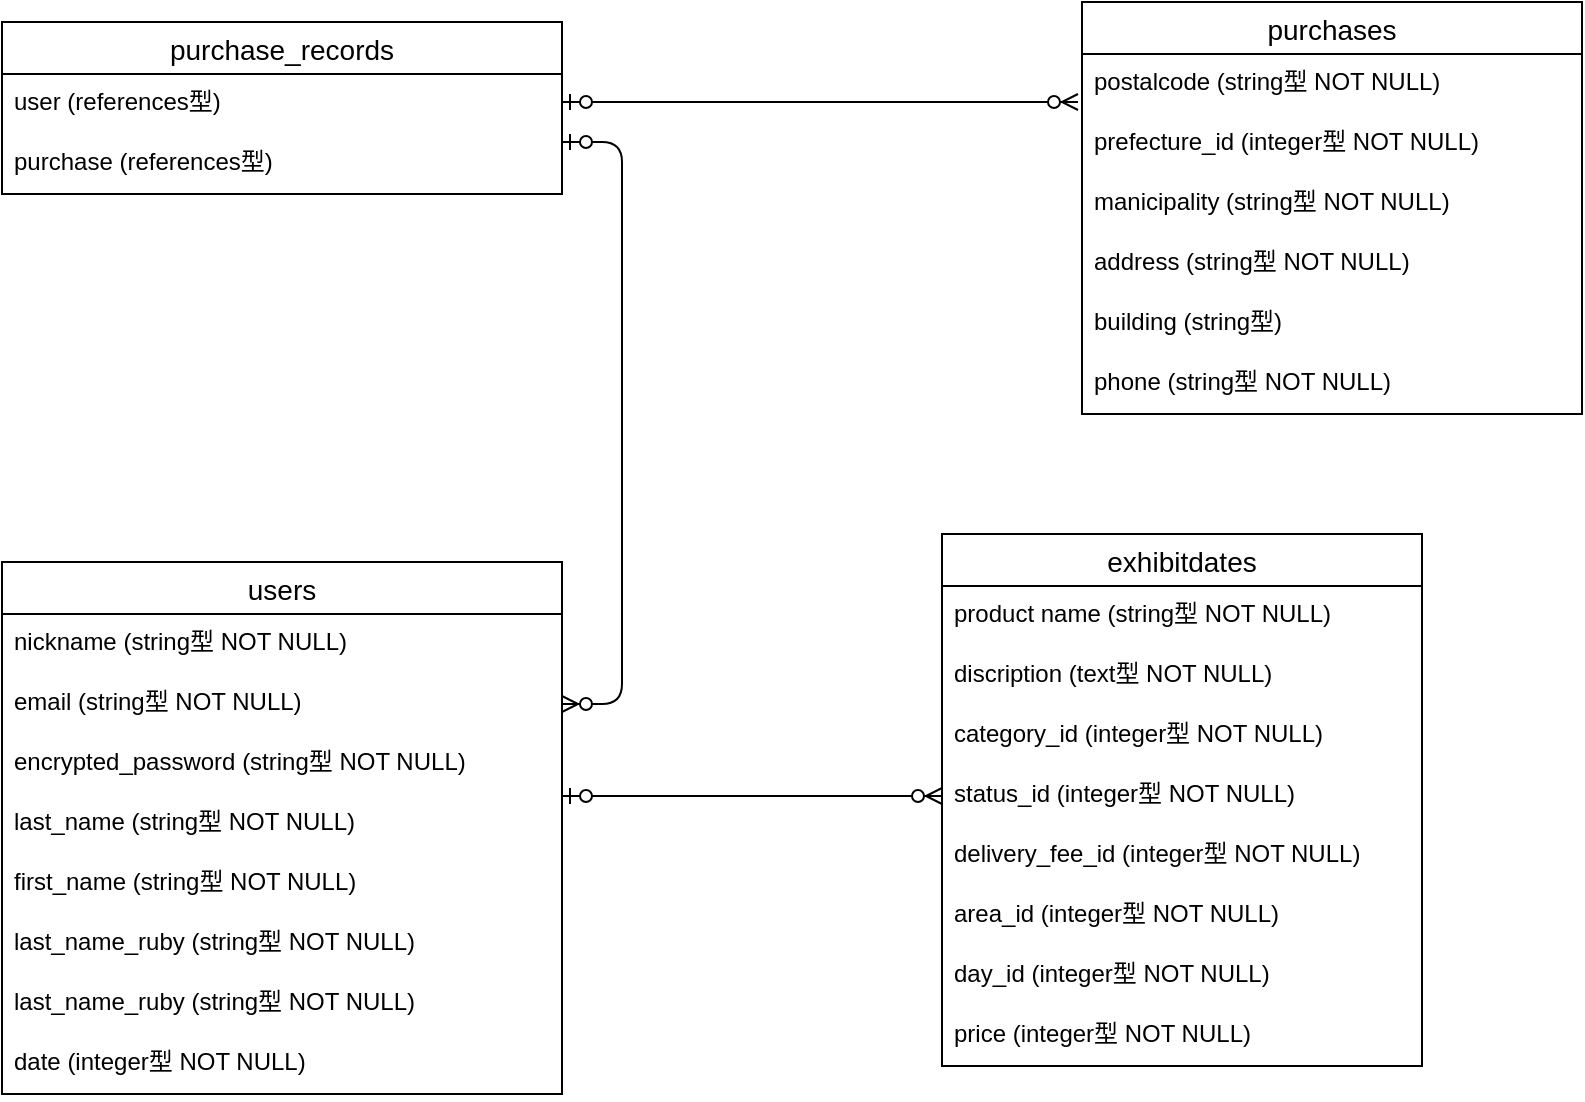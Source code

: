 <mxfile version="13.10.0" type="embed">
    <diagram id="SMdzAueSV4XpBwdWRXLP" name="Page-1">
        <mxGraphModel dx="326" dy="565" grid="1" gridSize="10" guides="1" tooltips="1" connect="1" arrows="1" fold="1" page="1" pageScale="1" pageWidth="827" pageHeight="1169" math="0" shadow="0">
            <root>
                <mxCell id="0"/>
                <mxCell id="1" parent="0"/>
                <mxCell id="dbbhQ2RB2L2WX2T_73J1-14" value="users" style="swimlane;fontStyle=0;childLayout=stackLayout;horizontal=1;startSize=26;horizontalStack=0;resizeParent=1;resizeParentMax=0;resizeLast=0;collapsible=1;marginBottom=0;align=center;fontSize=14;" parent="1" vertex="1">
                    <mxGeometry x="20" y="300" width="280" height="266" as="geometry">
                        <mxRectangle x="100" y="110" width="50" height="26" as="alternateBounds"/>
                    </mxGeometry>
                </mxCell>
                <mxCell id="13" value="nickname (string型 NOT NULL)" style="text;strokeColor=none;fillColor=none;spacingLeft=4;spacingRight=4;overflow=hidden;rotatable=0;points=[[0,0.5],[1,0.5]];portConstraint=eastwest;fontSize=12;" parent="dbbhQ2RB2L2WX2T_73J1-14" vertex="1">
                    <mxGeometry y="26" width="280" height="30" as="geometry"/>
                </mxCell>
                <mxCell id="dbbhQ2RB2L2WX2T_73J1-16" value="email (string型 NOT NULL)" style="text;strokeColor=none;fillColor=none;spacingLeft=4;spacingRight=4;overflow=hidden;rotatable=0;points=[[0,0.5],[1,0.5]];portConstraint=eastwest;fontSize=12;" parent="dbbhQ2RB2L2WX2T_73J1-14" vertex="1">
                    <mxGeometry y="56" width="280" height="30" as="geometry"/>
                </mxCell>
                <mxCell id="dbbhQ2RB2L2WX2T_73J1-17" value="encrypted_password (string型 NOT NULL)" style="text;strokeColor=none;fillColor=none;spacingLeft=4;spacingRight=4;overflow=hidden;rotatable=0;points=[[0,0.5],[1,0.5]];portConstraint=eastwest;fontSize=12;" parent="dbbhQ2RB2L2WX2T_73J1-14" vertex="1">
                    <mxGeometry y="86" width="280" height="30" as="geometry"/>
                </mxCell>
                <mxCell id="dbbhQ2RB2L2WX2T_73J1-18" value="last_name (string型 NOT NULL)" style="text;strokeColor=none;fillColor=none;spacingLeft=4;spacingRight=4;overflow=hidden;rotatable=0;points=[[0,0.5],[1,0.5]];portConstraint=eastwest;fontSize=12;" parent="dbbhQ2RB2L2WX2T_73J1-14" vertex="1">
                    <mxGeometry y="116" width="280" height="30" as="geometry"/>
                </mxCell>
                <mxCell id="18" value="first_name (string型 NOT NULL)" style="text;strokeColor=none;fillColor=none;spacingLeft=4;spacingRight=4;overflow=hidden;rotatable=0;points=[[0,0.5],[1,0.5]];portConstraint=eastwest;fontSize=12;" parent="dbbhQ2RB2L2WX2T_73J1-14" vertex="1">
                    <mxGeometry y="146" width="280" height="30" as="geometry"/>
                </mxCell>
                <mxCell id="19" value="last_name_ruby (string型 NOT NULL)" style="text;strokeColor=none;fillColor=none;spacingLeft=4;spacingRight=4;overflow=hidden;rotatable=0;points=[[0,0.5],[1,0.5]];portConstraint=eastwest;fontSize=12;" parent="dbbhQ2RB2L2WX2T_73J1-14" vertex="1">
                    <mxGeometry y="176" width="280" height="30" as="geometry"/>
                </mxCell>
                <mxCell id="20" value="last_name_ruby (string型 NOT NULL)" style="text;strokeColor=none;fillColor=none;spacingLeft=4;spacingRight=4;overflow=hidden;rotatable=0;points=[[0,0.5],[1,0.5]];portConstraint=eastwest;fontSize=12;" parent="dbbhQ2RB2L2WX2T_73J1-14" vertex="1">
                    <mxGeometry y="206" width="280" height="30" as="geometry"/>
                </mxCell>
                <mxCell id="dbbhQ2RB2L2WX2T_73J1-19" value="date (integer型 NOT NULL)" style="text;strokeColor=none;fillColor=none;spacingLeft=4;spacingRight=4;overflow=hidden;rotatable=0;points=[[0,0.5],[1,0.5]];portConstraint=eastwest;fontSize=12;" parent="dbbhQ2RB2L2WX2T_73J1-14" vertex="1">
                    <mxGeometry y="236" width="280" height="30" as="geometry"/>
                </mxCell>
                <mxCell id="dbbhQ2RB2L2WX2T_73J1-20" value="exhibitdates" style="swimlane;fontStyle=0;childLayout=stackLayout;horizontal=1;startSize=26;horizontalStack=0;resizeParent=1;resizeParentMax=0;resizeLast=0;collapsible=1;marginBottom=0;align=center;fontSize=14;" parent="1" vertex="1">
                    <mxGeometry x="490" y="286" width="240" height="266" as="geometry"/>
                </mxCell>
                <mxCell id="dbbhQ2RB2L2WX2T_73J1-21" value="product name (string型 NOT NULL)" style="text;strokeColor=none;fillColor=none;spacingLeft=4;spacingRight=4;overflow=hidden;rotatable=0;points=[[0,0.5],[1,0.5]];portConstraint=eastwest;fontSize=12;" parent="dbbhQ2RB2L2WX2T_73J1-20" vertex="1">
                    <mxGeometry y="26" width="240" height="30" as="geometry"/>
                </mxCell>
                <mxCell id="dbbhQ2RB2L2WX2T_73J1-22" value="discription (text型 NOT NULL)" style="text;strokeColor=none;fillColor=none;spacingLeft=4;spacingRight=4;overflow=hidden;rotatable=0;points=[[0,0.5],[1,0.5]];portConstraint=eastwest;fontSize=12;" parent="dbbhQ2RB2L2WX2T_73J1-20" vertex="1">
                    <mxGeometry y="56" width="240" height="30" as="geometry"/>
                </mxCell>
                <mxCell id="dbbhQ2RB2L2WX2T_73J1-23" value="category_id (integer型 NOT NULL)" style="text;strokeColor=none;fillColor=none;spacingLeft=4;spacingRight=4;overflow=hidden;rotatable=0;points=[[0,0.5],[1,0.5]];portConstraint=eastwest;fontSize=12;" parent="dbbhQ2RB2L2WX2T_73J1-20" vertex="1">
                    <mxGeometry y="86" width="240" height="30" as="geometry"/>
                </mxCell>
                <mxCell id="dbbhQ2RB2L2WX2T_73J1-24" value="status_id (integer型 NOT NULL)" style="text;strokeColor=none;fillColor=none;spacingLeft=4;spacingRight=4;overflow=hidden;rotatable=0;points=[[0,0.5],[1,0.5]];portConstraint=eastwest;fontSize=12;" parent="dbbhQ2RB2L2WX2T_73J1-20" vertex="1">
                    <mxGeometry y="116" width="240" height="30" as="geometry"/>
                </mxCell>
                <mxCell id="dbbhQ2RB2L2WX2T_73J1-25" value="delivery_fee_id (integer型 NOT NULL)" style="text;strokeColor=none;fillColor=none;spacingLeft=4;spacingRight=4;overflow=hidden;rotatable=0;points=[[0,0.5],[1,0.5]];portConstraint=eastwest;fontSize=12;" parent="dbbhQ2RB2L2WX2T_73J1-20" vertex="1">
                    <mxGeometry y="146" width="240" height="30" as="geometry"/>
                </mxCell>
                <mxCell id="dbbhQ2RB2L2WX2T_73J1-26" value="area_id (integer型 NOT NULL)" style="text;strokeColor=none;fillColor=none;spacingLeft=4;spacingRight=4;overflow=hidden;rotatable=0;points=[[0,0.5],[1,0.5]];portConstraint=eastwest;fontSize=12;" parent="dbbhQ2RB2L2WX2T_73J1-20" vertex="1">
                    <mxGeometry y="176" width="240" height="30" as="geometry"/>
                </mxCell>
                <mxCell id="dbbhQ2RB2L2WX2T_73J1-27" value="day_id (integer型 NOT NULL)" style="text;strokeColor=none;fillColor=none;spacingLeft=4;spacingRight=4;overflow=hidden;rotatable=0;points=[[0,0.5],[1,0.5]];portConstraint=eastwest;fontSize=12;" parent="dbbhQ2RB2L2WX2T_73J1-20" vertex="1">
                    <mxGeometry y="206" width="240" height="30" as="geometry"/>
                </mxCell>
                <mxCell id="dbbhQ2RB2L2WX2T_73J1-28" value="price (integer型 NOT NULL)" style="text;strokeColor=none;fillColor=none;spacingLeft=4;spacingRight=4;overflow=hidden;rotatable=0;points=[[0,0.5],[1,0.5]];portConstraint=eastwest;fontSize=12;" parent="dbbhQ2RB2L2WX2T_73J1-20" vertex="1">
                    <mxGeometry y="236" width="240" height="30" as="geometry"/>
                </mxCell>
                <mxCell id="dbbhQ2RB2L2WX2T_73J1-31" value="purchases" style="swimlane;fontStyle=0;childLayout=stackLayout;horizontal=1;startSize=26;horizontalStack=0;resizeParent=1;resizeParentMax=0;resizeLast=0;collapsible=1;marginBottom=0;align=center;fontSize=14;" parent="1" vertex="1">
                    <mxGeometry x="560" y="20" width="250" height="206" as="geometry"/>
                </mxCell>
                <mxCell id="dbbhQ2RB2L2WX2T_73J1-48" value="postalcode (string型 NOT NULL)" style="text;strokeColor=none;fillColor=none;spacingLeft=4;spacingRight=4;overflow=hidden;rotatable=0;points=[[0,0.5],[1,0.5]];portConstraint=eastwest;fontSize=12;" parent="dbbhQ2RB2L2WX2T_73J1-31" vertex="1">
                    <mxGeometry y="26" width="250" height="30" as="geometry"/>
                </mxCell>
                <mxCell id="dbbhQ2RB2L2WX2T_73J1-49" value="prefecture_id (integer型 NOT NULL)" style="text;strokeColor=none;fillColor=none;spacingLeft=4;spacingRight=4;overflow=hidden;rotatable=0;points=[[0,0.5],[1,0.5]];portConstraint=eastwest;fontSize=12;" parent="dbbhQ2RB2L2WX2T_73J1-31" vertex="1">
                    <mxGeometry y="56" width="250" height="30" as="geometry"/>
                </mxCell>
                <mxCell id="dbbhQ2RB2L2WX2T_73J1-50" value="manicipality (string型 NOT NULL)" style="text;strokeColor=none;fillColor=none;spacingLeft=4;spacingRight=4;overflow=hidden;rotatable=0;points=[[0,0.5],[1,0.5]];portConstraint=eastwest;fontSize=12;" parent="dbbhQ2RB2L2WX2T_73J1-31" vertex="1">
                    <mxGeometry y="86" width="250" height="30" as="geometry"/>
                </mxCell>
                <mxCell id="dbbhQ2RB2L2WX2T_73J1-51" value="address (string型 NOT NULL)" style="text;strokeColor=none;fillColor=none;spacingLeft=4;spacingRight=4;overflow=hidden;rotatable=0;points=[[0,0.5],[1,0.5]];portConstraint=eastwest;fontSize=12;" parent="dbbhQ2RB2L2WX2T_73J1-31" vertex="1">
                    <mxGeometry y="116" width="250" height="30" as="geometry"/>
                </mxCell>
                <mxCell id="dbbhQ2RB2L2WX2T_73J1-52" value="building (string型)" style="text;strokeColor=none;fillColor=none;spacingLeft=4;spacingRight=4;overflow=hidden;rotatable=0;points=[[0,0.5],[1,0.5]];portConstraint=eastwest;fontSize=12;" parent="dbbhQ2RB2L2WX2T_73J1-31" vertex="1">
                    <mxGeometry y="146" width="250" height="30" as="geometry"/>
                </mxCell>
                <mxCell id="dbbhQ2RB2L2WX2T_73J1-53" value="phone (string型 NOT NULL)" style="text;strokeColor=none;fillColor=none;spacingLeft=4;spacingRight=4;overflow=hidden;rotatable=0;points=[[0,0.5],[1,0.5]];portConstraint=eastwest;fontSize=12;" parent="dbbhQ2RB2L2WX2T_73J1-31" vertex="1">
                    <mxGeometry y="176" width="250" height="30" as="geometry"/>
                </mxCell>
                <mxCell id="21" value="purchase_records" style="swimlane;fontStyle=0;childLayout=stackLayout;horizontal=1;startSize=26;horizontalStack=0;resizeParent=1;resizeParentMax=0;resizeLast=0;collapsible=1;marginBottom=0;align=center;fontSize=14;" parent="1" vertex="1">
                    <mxGeometry x="20" y="30" width="280" height="86" as="geometry"/>
                </mxCell>
                <mxCell id="22" value="user (references型)" style="text;strokeColor=none;fillColor=none;spacingLeft=4;spacingRight=4;overflow=hidden;rotatable=0;points=[[0,0.5],[1,0.5]];portConstraint=eastwest;fontSize=12;" parent="21" vertex="1">
                    <mxGeometry y="26" width="280" height="30" as="geometry"/>
                </mxCell>
                <mxCell id="23" value="purchase (references型)" style="text;strokeColor=none;fillColor=none;spacingLeft=4;spacingRight=4;overflow=hidden;rotatable=0;points=[[0,0.5],[1,0.5]];portConstraint=eastwest;fontSize=12;" parent="21" vertex="1">
                    <mxGeometry y="56" width="280" height="30" as="geometry"/>
                </mxCell>
                <mxCell id="24" value="" style="edgeStyle=entityRelationEdgeStyle;fontSize=12;html=1;endArrow=ERzeroToMany;startArrow=ERzeroToOne;entryX=0;entryY=0.5;entryDx=0;entryDy=0;" parent="1" target="dbbhQ2RB2L2WX2T_73J1-24" edge="1">
                    <mxGeometry width="100" height="100" relative="1" as="geometry">
                        <mxPoint x="300" y="417" as="sourcePoint"/>
                        <mxPoint x="400" y="320" as="targetPoint"/>
                    </mxGeometry>
                </mxCell>
                <mxCell id="25" value="" style="edgeStyle=entityRelationEdgeStyle;fontSize=12;html=1;endArrow=ERzeroToMany;startArrow=ERzeroToOne;entryX=1;entryY=0.5;entryDx=0;entryDy=0;" parent="1" target="dbbhQ2RB2L2WX2T_73J1-16" edge="1">
                    <mxGeometry width="100" height="100" relative="1" as="geometry">
                        <mxPoint x="300" y="90" as="sourcePoint"/>
                        <mxPoint x="490" y="90" as="targetPoint"/>
                    </mxGeometry>
                </mxCell>
                <mxCell id="26" value="" style="edgeStyle=entityRelationEdgeStyle;fontSize=12;html=1;endArrow=ERzeroToMany;startArrow=ERzeroToOne;entryX=-0.008;entryY=0.8;entryDx=0;entryDy=0;entryPerimeter=0;" parent="1" target="dbbhQ2RB2L2WX2T_73J1-48" edge="1">
                    <mxGeometry width="100" height="100" relative="1" as="geometry">
                        <mxPoint x="300" y="70" as="sourcePoint"/>
                        <mxPoint x="490" y="70" as="targetPoint"/>
                    </mxGeometry>
                </mxCell>
            </root>
        </mxGraphModel>
    </diagram>
</mxfile>